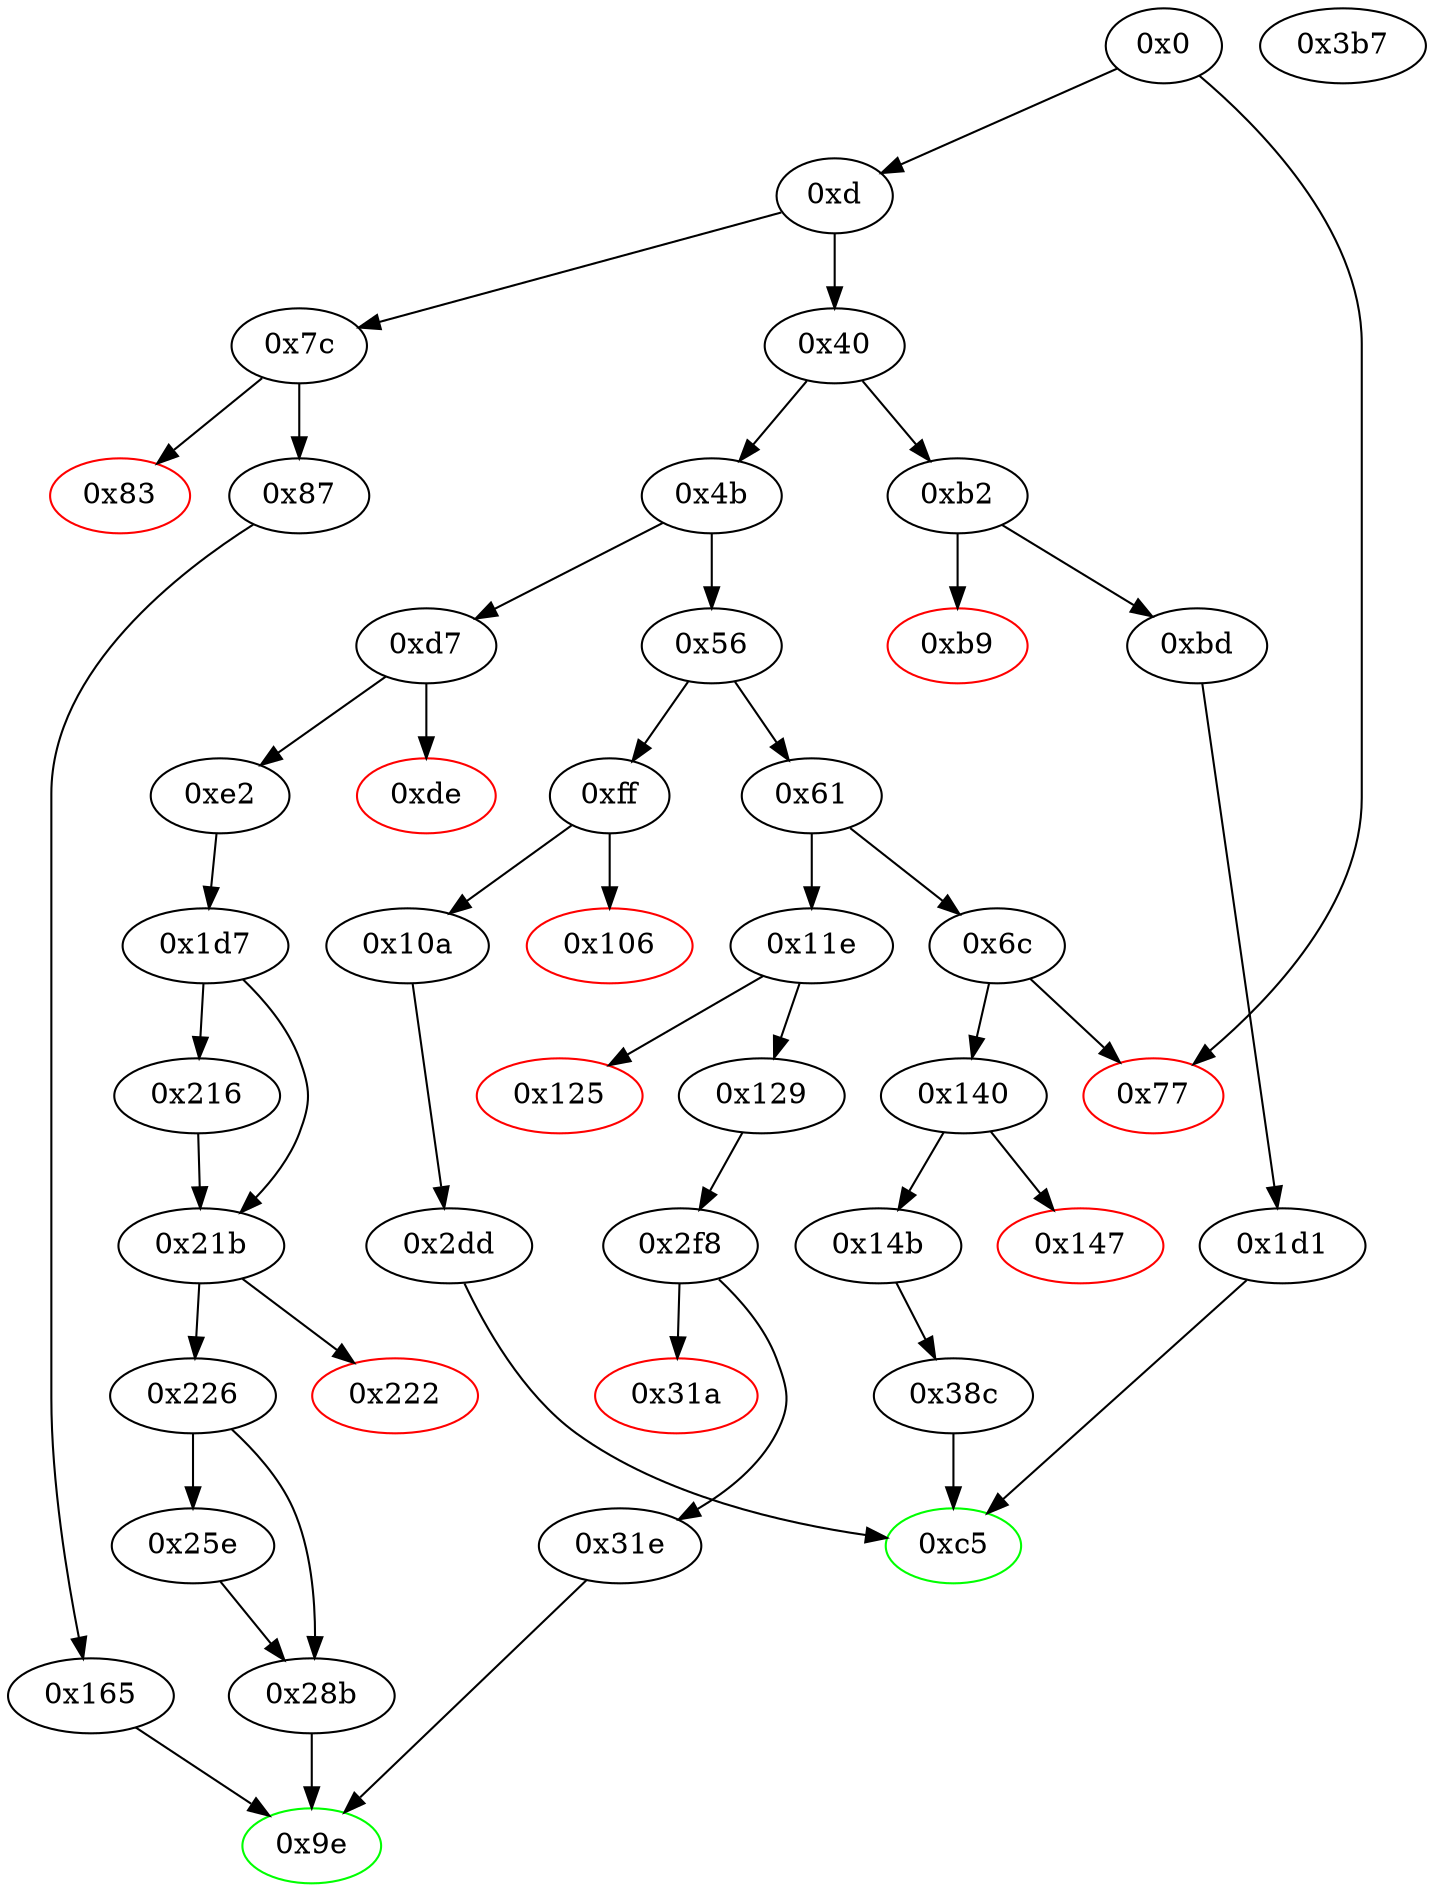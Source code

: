 strict digraph "" {
"0x1d7" [fillcolor=white, id="0x1d7", style=filled, tooltip="Block 0x1d7\n[0x1d7:0x215]\n---\nPredecessors: [0xe2]\nSuccessors: [0x216, 0x21b]\n---\n0x1d7 JUMPDEST\n0x1d8 PUSH1 0x1\n0x1da PUSH1 0xa0\n0x1dc PUSH1 0x2\n0x1de EXP\n0x1df SUB\n0x1e0 DUP1\n0x1e1 DUP5\n0x1e2 AND\n0x1e3 PUSH1 0x0\n0x1e5 DUP2\n0x1e6 DUP2\n0x1e7 MSTORE\n0x1e8 PUSH1 0x2\n0x1ea PUSH1 0x20\n0x1ec SWAP1\n0x1ed DUP2\n0x1ee MSTORE\n0x1ef PUSH1 0x40\n0x1f1 DUP1\n0x1f2 DUP4\n0x1f3 SHA3\n0x1f4 CALLER\n0x1f5 SWAP1\n0x1f6 SWAP6\n0x1f7 AND\n0x1f8 DUP4\n0x1f9 MSTORE\n0x1fa SWAP4\n0x1fb DUP2\n0x1fc MSTORE\n0x1fd DUP4\n0x1fe DUP3\n0x1ff SHA3\n0x200 SLOAD\n0x201 SWAP3\n0x202 DUP3\n0x203 MSTORE\n0x204 PUSH1 0x1\n0x206 SWAP1\n0x207 MSTORE\n0x208 SWAP2\n0x209 DUP3\n0x20a SHA3\n0x20b SLOAD\n0x20c DUP4\n0x20d SWAP1\n0x20e LT\n0x20f DUP1\n0x210 ISZERO\n0x211 SWAP1\n0x212 PUSH2 0x21b\n0x215 JUMPI\n---\n0x1d7: JUMPDEST \n0x1d8: V159 = 0x1\n0x1da: V160 = 0xa0\n0x1dc: V161 = 0x2\n0x1de: V162 = EXP 0x2 0xa0\n0x1df: V163 = SUB 0x10000000000000000000000000000000000000000 0x1\n0x1e2: V164 = AND V81 0xffffffffffffffffffffffffffffffffffffffff\n0x1e3: V165 = 0x0\n0x1e7: M[0x0] = V164\n0x1e8: V166 = 0x2\n0x1ea: V167 = 0x20\n0x1ee: M[0x20] = 0x2\n0x1ef: V168 = 0x40\n0x1f3: V169 = SHA3 0x0 0x40\n0x1f4: V170 = CALLER\n0x1f7: V171 = AND 0xffffffffffffffffffffffffffffffffffffffff V170\n0x1f9: M[0x0] = V171\n0x1fc: M[0x20] = V169\n0x1ff: V172 = SHA3 0x0 0x40\n0x200: V173 = S[V172]\n0x203: M[0x0] = V164\n0x204: V174 = 0x1\n0x207: M[0x20] = 0x1\n0x20a: V175 = SHA3 0x0 0x40\n0x20b: V176 = S[V175]\n0x20e: V177 = LT V176 V86\n0x210: V178 = ISZERO V177\n0x212: V179 = 0x21b\n0x215: JUMPI 0x21b V177\n---\nEntry stack: [V11, 0x9e, V81, V84, V86]\nStack pops: 3\nStack additions: [S2, S1, S0, 0x0, V173, V178]\nExit stack: [V11, 0x9e, V81, V84, V86, 0x0, V173, V178]\n\nDef sites:\nV11: {0xd.0x34}\n0x9e: {0xe2.0xe3}\nV81: {0xe2.0xf2}\nV84: {0xe2.0xf7}\nV86: {0xe2.0xfa}\n"];
"0x56" [fillcolor=white, id="0x56", style=filled, tooltip="Block 0x56\n[0x56:0x60]\n---\nPredecessors: [0x4b]\nSuccessors: [0x61, 0xff]\n---\n0x56 DUP1\n0x57 PUSH4 0x70a08231\n0x5c EQ\n0x5d PUSH2 0xff\n0x60 JUMPI\n---\n0x57: V21 = 0x70a08231\n0x5c: V22 = EQ 0x70a08231 V11\n0x5d: V23 = 0xff\n0x60: JUMPI 0xff V22\n---\nEntry stack: [V11]\nStack pops: 1\nStack additions: [S0]\nExit stack: [V11]\n\nDef sites:\nV11: {0xd.0x34}\n"];
"0x40" [fillcolor=white, id="0x40", style=filled, tooltip="Block 0x40\n[0x40:0x4a]\n---\nPredecessors: [0xd]\nSuccessors: [0x4b, 0xb2]\n---\n0x40 DUP1\n0x41 PUSH4 0x18160ddd\n0x46 EQ\n0x47 PUSH2 0xb2\n0x4a JUMPI\n---\n0x41: V15 = 0x18160ddd\n0x46: V16 = EQ 0x18160ddd V11\n0x47: V17 = 0xb2\n0x4a: JUMPI 0xb2 V16\n---\nEntry stack: [V11]\nStack pops: 1\nStack additions: [S0]\nExit stack: [V11]\n\nDef sites:\nV11: {0xd.0x34}\n"];
"0x216" [fillcolor=white, id="0x216", style=filled, tooltip="Block 0x216\n[0x216:0x21a]\n---\nPredecessors: [0x1d7]\nSuccessors: [0x21b]\n---\n0x216 POP\n0x217 DUP3\n0x218 DUP2\n0x219 LT\n0x21a ISZERO\n---\n0x219: V180 = LT V173 V86\n0x21a: V181 = ISZERO V180\n---\nEntry stack: [V11, 0x9e, V81, V84, V86, 0x0, V173, V178]\nStack pops: 4\nStack additions: [S3, S2, S1, V181]\nExit stack: [V11, 0x9e, V81, V84, V86, 0x0, V173, V181]\n\nDef sites:\nV11: {0xd.0x34}\n0x9e: {0xe2.0xe3}\nV81: {0xe2.0xf2}\nV84: {0xe2.0xf7}\nV86: {0xe2.0xfa}\n0x0: {0x1d7.0x1e3}\nV173: {0x1d7.0x200}\nV178: {0x1d7.0x210}\n"];
"0x165" [fillcolor=white, id="0x165", style=filled, tooltip="Block 0x165\n[0x165:0x1d0]\n---\nPredecessors: [0x87]\nSuccessors: [0x9e]\n---\n0x165 JUMPDEST\n0x166 PUSH1 0x1\n0x168 PUSH1 0xa0\n0x16a PUSH1 0x2\n0x16c EXP\n0x16d SUB\n0x16e CALLER\n0x16f DUP2\n0x170 AND\n0x171 PUSH1 0x0\n0x173 DUP2\n0x174 DUP2\n0x175 MSTORE\n0x176 PUSH1 0x2\n0x178 PUSH1 0x20\n0x17a SWAP1\n0x17b DUP2\n0x17c MSTORE\n0x17d PUSH1 0x40\n0x17f DUP1\n0x180 DUP4\n0x181 SHA3\n0x182 SWAP5\n0x183 DUP8\n0x184 AND\n0x185 DUP1\n0x186 DUP5\n0x187 MSTORE\n0x188 SWAP5\n0x189 SWAP1\n0x18a SWAP2\n0x18b MSTORE\n0x18c DUP1\n0x18d DUP3\n0x18e SHA3\n0x18f DUP6\n0x190 SWAP1\n0x191 SSTORE\n0x192 SWAP1\n0x193 SWAP3\n0x194 SWAP2\n0x195 SWAP1\n0x196 PUSH32 0x8c5be1e5ebec7d5bd14f71427d1e84f3dd0314c0f7b2291e5b200ac8c7c3b925\n0x1b7 SWAP1\n0x1b8 DUP6\n0x1b9 SWAP1\n0x1ba MLOAD\n0x1bb SWAP1\n0x1bc DUP2\n0x1bd MSTORE\n0x1be PUSH1 0x20\n0x1c0 ADD\n0x1c1 PUSH1 0x40\n0x1c3 MLOAD\n0x1c4 DUP1\n0x1c5 SWAP2\n0x1c6 SUB\n0x1c7 SWAP1\n0x1c8 LOG3\n0x1c9 POP\n0x1ca PUSH1 0x1\n0x1cc SWAP3\n0x1cd SWAP2\n0x1ce POP\n0x1cf POP\n0x1d0 JUMP\n---\n0x165: JUMPDEST \n0x166: V135 = 0x1\n0x168: V136 = 0xa0\n0x16a: V137 = 0x2\n0x16c: V138 = EXP 0x2 0xa0\n0x16d: V139 = SUB 0x10000000000000000000000000000000000000000 0x1\n0x16e: V140 = CALLER\n0x170: V141 = AND 0xffffffffffffffffffffffffffffffffffffffff V140\n0x171: V142 = 0x0\n0x175: M[0x0] = V141\n0x176: V143 = 0x2\n0x178: V144 = 0x20\n0x17c: M[0x20] = 0x2\n0x17d: V145 = 0x40\n0x181: V146 = SHA3 0x0 0x40\n0x184: V147 = AND V43 0xffffffffffffffffffffffffffffffffffffffff\n0x187: M[0x0] = V147\n0x18b: M[0x20] = V146\n0x18e: V148 = SHA3 0x0 0x40\n0x191: S[V148] = V45\n0x196: V149 = 0x8c5be1e5ebec7d5bd14f71427d1e84f3dd0314c0f7b2291e5b200ac8c7c3b925\n0x1ba: V150 = M[0x40]\n0x1bd: M[V150] = V45\n0x1be: V151 = 0x20\n0x1c0: V152 = ADD 0x20 V150\n0x1c1: V153 = 0x40\n0x1c3: V154 = M[0x40]\n0x1c6: V155 = SUB V152 V154\n0x1c8: LOG V154 V155 0x8c5be1e5ebec7d5bd14f71427d1e84f3dd0314c0f7b2291e5b200ac8c7c3b925 V141 V147\n0x1ca: V156 = 0x1\n0x1d0: JUMP 0x9e\n---\nEntry stack: [V11, 0x9e, V43, V45]\nStack pops: 3\nStack additions: [0x1]\nExit stack: [V11, 0x1]\n\nDef sites:\nV11: {0xd.0x34}\n0x9e: {0x87.0x88}\nV43: {0x87.0x96}\nV45: {0x87.0x99}\n"];
"0xbd" [fillcolor=white, id="0xbd", style=filled, tooltip="Block 0xbd\n[0xbd:0xc4]\n---\nPredecessors: [0xb2]\nSuccessors: [0x1d1]\n---\n0xbd JUMPDEST\n0xbe PUSH2 0xc5\n0xc1 PUSH2 0x1d1\n0xc4 JUMP\n---\n0xbd: JUMPDEST \n0xbe: V60 = 0xc5\n0xc1: V61 = 0x1d1\n0xc4: JUMP 0x1d1\n---\nEntry stack: [V11]\nStack pops: 0\nStack additions: [0xc5]\nExit stack: [V11, 0xc5]\n\nDef sites:\nV11: {0xd.0x34}\n"];
"0x3b7" [fillcolor=white, id="0x3b7", style=filled, tooltip="Block 0x3b7\n[0x3b7:0x3e7]\n---\nPredecessors: []\nSuccessors: []\n---\n0x3b7 STOP\n0x3b8 LOG1\n0x3b9 PUSH6 0x627a7a723058\n0x3c0 SHA3\n0x3c1 PUSH8 0x60e986801cc9be57\n0x3ca PUSH29 0xde19d1cf47257709d9eb9f3a7c4756d232bab74210120029\n---\n0x3b7: STOP \n0x3b8: LOG S0 S1 S2\n0x3b9: V314 = 0x627a7a723058\n0x3c0: V315 = SHA3 0x627a7a723058 S3\n0x3c1: V316 = 0x60e986801cc9be57\n0x3ca: V317 = 0xde19d1cf47257709d9eb9f3a7c4756d232bab74210120029\n---\nEntry stack: []\nStack pops: 0\nStack additions: [0xde19d1cf47257709d9eb9f3a7c4756d232bab74210120029, 0x60e986801cc9be57, V315]\nExit stack: []\n\nDef sites:\n"];
"0x31a" [color=red, fillcolor=white, id="0x31a", style=filled, tooltip="Block 0x31a\n[0x31a:0x31d]\n---\nPredecessors: [0x2f8]\nSuccessors: []\n---\n0x31a PUSH1 0x0\n0x31c DUP1\n0x31d REVERT\n---\n0x31a: V273 = 0x0\n0x31d: REVERT 0x0 0x0\n---\nEntry stack: [V11, 0x9e, V114, V116, 0x0]\nStack pops: 0\nStack additions: []\nExit stack: [V11, 0x9e, V114, V116, 0x0]\n\nDef sites:\nV11: {0xd.0x34}\n0x9e: {0x129.0x12a}\nV114: {0x129.0x138}\nV116: {0x129.0x13b}\n0x0: {0x2f8.0x303}\n"];
"0xb9" [color=red, fillcolor=white, id="0xb9", style=filled, tooltip="Block 0xb9\n[0xb9:0xbc]\n---\nPredecessors: [0xb2]\nSuccessors: []\n---\n0xb9 PUSH1 0x0\n0xbb DUP1\n0xbc REVERT\n---\n0xb9: V59 = 0x0\n0xbc: REVERT 0x0 0x0\n---\nEntry stack: [V11]\nStack pops: 0\nStack additions: []\nExit stack: [V11]\n\nDef sites:\nV11: {0xd.0x34}\n"];
"0x38c" [fillcolor=white, id="0x38c", style=filled, tooltip="Block 0x38c\n[0x38c:0x3b6]\n---\nPredecessors: [0x14b]\nSuccessors: [0xc5]\n---\n0x38c JUMPDEST\n0x38d PUSH1 0x1\n0x38f PUSH1 0xa0\n0x391 PUSH1 0x2\n0x393 EXP\n0x394 SUB\n0x395 SWAP2\n0x396 DUP3\n0x397 AND\n0x398 PUSH1 0x0\n0x39a SWAP1\n0x39b DUP2\n0x39c MSTORE\n0x39d PUSH1 0x2\n0x39f PUSH1 0x20\n0x3a1 SWAP1\n0x3a2 DUP2\n0x3a3 MSTORE\n0x3a4 PUSH1 0x40\n0x3a6 DUP1\n0x3a7 DUP4\n0x3a8 SHA3\n0x3a9 SWAP4\n0x3aa SWAP1\n0x3ab SWAP5\n0x3ac AND\n0x3ad DUP3\n0x3ae MSTORE\n0x3af SWAP2\n0x3b0 SWAP1\n0x3b1 SWAP2\n0x3b2 MSTORE\n0x3b3 SHA3\n0x3b4 SLOAD\n0x3b5 SWAP1\n0x3b6 JUMP\n---\n0x38c: JUMPDEST \n0x38d: V300 = 0x1\n0x38f: V301 = 0xa0\n0x391: V302 = 0x2\n0x393: V303 = EXP 0x2 0xa0\n0x394: V304 = SUB 0x10000000000000000000000000000000000000000 0x1\n0x397: V305 = AND 0xffffffffffffffffffffffffffffffffffffffff V130\n0x398: V306 = 0x0\n0x39c: M[0x0] = V305\n0x39d: V307 = 0x2\n0x39f: V308 = 0x20\n0x3a3: M[0x20] = 0x2\n0x3a4: V309 = 0x40\n0x3a8: V310 = SHA3 0x0 0x40\n0x3ac: V311 = AND 0xffffffffffffffffffffffffffffffffffffffff V133\n0x3ae: M[0x0] = V311\n0x3b2: M[0x20] = V310\n0x3b3: V312 = SHA3 0x0 0x40\n0x3b4: V313 = S[V312]\n0x3b6: JUMP 0xc5\n---\nEntry stack: [V11, 0xc5, V130, V133]\nStack pops: 3\nStack additions: [V313]\nExit stack: [V11, V313]\n\nDef sites:\nV11: {0xd.0x34}\n0xc5: {0x14b.0x14c}\nV130: {0x14b.0x15b}\nV133: {0x14b.0x160}\n"];
"0xd7" [fillcolor=white, id="0xd7", style=filled, tooltip="Block 0xd7\n[0xd7:0xdd]\n---\nPredecessors: [0x4b]\nSuccessors: [0xde, 0xe2]\n---\n0xd7 JUMPDEST\n0xd8 CALLVALUE\n0xd9 ISZERO\n0xda PUSH2 0xe2\n0xdd JUMPI\n---\n0xd7: JUMPDEST \n0xd8: V69 = CALLVALUE\n0xd9: V70 = ISZERO V69\n0xda: V71 = 0xe2\n0xdd: JUMPI 0xe2 V70\n---\nEntry stack: [V11]\nStack pops: 0\nStack additions: []\nExit stack: [V11]\n\nDef sites:\nV11: {0xd.0x34}\n"];
"0x140" [fillcolor=white, id="0x140", style=filled, tooltip="Block 0x140\n[0x140:0x146]\n---\nPredecessors: [0x6c]\nSuccessors: [0x147, 0x14b]\n---\n0x140 JUMPDEST\n0x141 CALLVALUE\n0x142 ISZERO\n0x143 PUSH2 0x14b\n0x146 JUMPI\n---\n0x140: JUMPDEST \n0x141: V118 = CALLVALUE\n0x142: V119 = ISZERO V118\n0x143: V120 = 0x14b\n0x146: JUMPI 0x14b V119\n---\nEntry stack: [V11]\nStack pops: 0\nStack additions: []\nExit stack: [V11]\n\nDef sites:\nV11: {0xd.0x34}\n"];
"0x125" [color=red, fillcolor=white, id="0x125", style=filled, tooltip="Block 0x125\n[0x125:0x128]\n---\nPredecessors: [0x11e]\nSuccessors: []\n---\n0x125 PUSH1 0x0\n0x127 DUP1\n0x128 REVERT\n---\n0x125: V105 = 0x0\n0x128: REVERT 0x0 0x0\n---\nEntry stack: [V11]\nStack pops: 0\nStack additions: []\nExit stack: [V11]\n\nDef sites:\nV11: {0xd.0x34}\n"];
"0x61" [fillcolor=white, id="0x61", style=filled, tooltip="Block 0x61\n[0x61:0x6b]\n---\nPredecessors: [0x56]\nSuccessors: [0x6c, 0x11e]\n---\n0x61 DUP1\n0x62 PUSH4 0xa9059cbb\n0x67 EQ\n0x68 PUSH2 0x11e\n0x6b JUMPI\n---\n0x62: V24 = 0xa9059cbb\n0x67: V25 = EQ 0xa9059cbb V11\n0x68: V26 = 0x11e\n0x6b: JUMPI 0x11e V25\n---\nEntry stack: [V11]\nStack pops: 1\nStack additions: [S0]\nExit stack: [V11]\n\nDef sites:\nV11: {0xd.0x34}\n"];
"0x87" [fillcolor=white, id="0x87", style=filled, tooltip="Block 0x87\n[0x87:0x9d]\n---\nPredecessors: [0x7c]\nSuccessors: [0x165]\n---\n0x87 JUMPDEST\n0x88 PUSH2 0x9e\n0x8b PUSH1 0x1\n0x8d PUSH1 0xa0\n0x8f PUSH1 0x2\n0x91 EXP\n0x92 SUB\n0x93 PUSH1 0x4\n0x95 CALLDATALOAD\n0x96 AND\n0x97 PUSH1 0x24\n0x99 CALLDATALOAD\n0x9a PUSH2 0x165\n0x9d JUMP\n---\n0x87: JUMPDEST \n0x88: V35 = 0x9e\n0x8b: V36 = 0x1\n0x8d: V37 = 0xa0\n0x8f: V38 = 0x2\n0x91: V39 = EXP 0x2 0xa0\n0x92: V40 = SUB 0x10000000000000000000000000000000000000000 0x1\n0x93: V41 = 0x4\n0x95: V42 = CALLDATALOAD 0x4\n0x96: V43 = AND V42 0xffffffffffffffffffffffffffffffffffffffff\n0x97: V44 = 0x24\n0x99: V45 = CALLDATALOAD 0x24\n0x9a: V46 = 0x165\n0x9d: JUMP 0x165\n---\nEntry stack: [V11]\nStack pops: 0\nStack additions: [0x9e, V43, V45]\nExit stack: [V11, 0x9e, V43, V45]\n\nDef sites:\nV11: {0xd.0x34}\n"];
"0xb2" [fillcolor=white, id="0xb2", style=filled, tooltip="Block 0xb2\n[0xb2:0xb8]\n---\nPredecessors: [0x40]\nSuccessors: [0xb9, 0xbd]\n---\n0xb2 JUMPDEST\n0xb3 CALLVALUE\n0xb4 ISZERO\n0xb5 PUSH2 0xbd\n0xb8 JUMPI\n---\n0xb2: JUMPDEST \n0xb3: V56 = CALLVALUE\n0xb4: V57 = ISZERO V56\n0xb5: V58 = 0xbd\n0xb8: JUMPI 0xbd V57\n---\nEntry stack: [V11]\nStack pops: 0\nStack additions: []\nExit stack: [V11]\n\nDef sites:\nV11: {0xd.0x34}\n"];
"0x83" [color=red, fillcolor=white, id="0x83", style=filled, tooltip="Block 0x83\n[0x83:0x86]\n---\nPredecessors: [0x7c]\nSuccessors: []\n---\n0x83 PUSH1 0x0\n0x85 DUP1\n0x86 REVERT\n---\n0x83: V34 = 0x0\n0x86: REVERT 0x0 0x0\n---\nEntry stack: [V11]\nStack pops: 0\nStack additions: []\nExit stack: [V11]\n\nDef sites:\nV11: {0xd.0x34}\n"];
"0x10a" [fillcolor=white, id="0x10a", style=filled, tooltip="Block 0x10a\n[0x10a:0x11d]\n---\nPredecessors: [0xff]\nSuccessors: [0x2dd]\n---\n0x10a JUMPDEST\n0x10b PUSH2 0xc5\n0x10e PUSH1 0x1\n0x110 PUSH1 0xa0\n0x112 PUSH1 0x2\n0x114 EXP\n0x115 SUB\n0x116 PUSH1 0x4\n0x118 CALLDATALOAD\n0x119 AND\n0x11a PUSH2 0x2dd\n0x11d JUMP\n---\n0x10a: JUMPDEST \n0x10b: V92 = 0xc5\n0x10e: V93 = 0x1\n0x110: V94 = 0xa0\n0x112: V95 = 0x2\n0x114: V96 = EXP 0x2 0xa0\n0x115: V97 = SUB 0x10000000000000000000000000000000000000000 0x1\n0x116: V98 = 0x4\n0x118: V99 = CALLDATALOAD 0x4\n0x119: V100 = AND V99 0xffffffffffffffffffffffffffffffffffffffff\n0x11a: V101 = 0x2dd\n0x11d: JUMP 0x2dd\n---\nEntry stack: [V11]\nStack pops: 0\nStack additions: [0xc5, V100]\nExit stack: [V11, 0xc5, V100]\n\nDef sites:\nV11: {0xd.0x34}\n"];
"0x222" [color=red, fillcolor=white, id="0x222", style=filled, tooltip="Block 0x222\n[0x222:0x225]\n---\nPredecessors: [0x21b]\nSuccessors: []\n---\n0x222 PUSH1 0x0\n0x224 DUP1\n0x225 REVERT\n---\n0x222: V185 = 0x0\n0x225: REVERT 0x0 0x0\n---\nEntry stack: [V11, 0x9e, V81, V84, V86, 0x0, V173]\nStack pops: 0\nStack additions: []\nExit stack: [V11, 0x9e, V81, V84, V86, 0x0, V173]\n\nDef sites:\nV11: {0xd.0x34}\n0x9e: {0xe2.0xe3}\nV81: {0xe2.0xf2}\nV84: {0xe2.0xf7}\nV86: {0xe2.0xfa}\n0x0: {0x1d7.0x1e3}\nV173: {0x1d7.0x200}\n"];
"0xd" [fillcolor=white, id="0xd", style=filled, tooltip="Block 0xd\n[0xd:0x3f]\n---\nPredecessors: [0x0]\nSuccessors: [0x40, 0x7c]\n---\n0xd PUSH4 0xffffffff\n0x12 PUSH29 0x100000000000000000000000000000000000000000000000000000000\n0x30 PUSH1 0x0\n0x32 CALLDATALOAD\n0x33 DIV\n0x34 AND\n0x35 PUSH4 0x95ea7b3\n0x3a DUP2\n0x3b EQ\n0x3c PUSH2 0x7c\n0x3f JUMPI\n---\n0xd: V6 = 0xffffffff\n0x12: V7 = 0x100000000000000000000000000000000000000000000000000000000\n0x30: V8 = 0x0\n0x32: V9 = CALLDATALOAD 0x0\n0x33: V10 = DIV V9 0x100000000000000000000000000000000000000000000000000000000\n0x34: V11 = AND V10 0xffffffff\n0x35: V12 = 0x95ea7b3\n0x3b: V13 = EQ V11 0x95ea7b3\n0x3c: V14 = 0x7c\n0x3f: JUMPI 0x7c V13\n---\nEntry stack: []\nStack pops: 0\nStack additions: [V11]\nExit stack: [V11]\n\nDef sites:\n"];
"0xde" [color=red, fillcolor=white, id="0xde", style=filled, tooltip="Block 0xde\n[0xde:0xe1]\n---\nPredecessors: [0xd7]\nSuccessors: []\n---\n0xde PUSH1 0x0\n0xe0 DUP1\n0xe1 REVERT\n---\n0xde: V72 = 0x0\n0xe1: REVERT 0x0 0x0\n---\nEntry stack: [V11]\nStack pops: 0\nStack additions: []\nExit stack: [V11]\n\nDef sites:\nV11: {0xd.0x34}\n"];
"0x7c" [fillcolor=white, id="0x7c", style=filled, tooltip="Block 0x7c\n[0x7c:0x82]\n---\nPredecessors: [0xd]\nSuccessors: [0x83, 0x87]\n---\n0x7c JUMPDEST\n0x7d CALLVALUE\n0x7e ISZERO\n0x7f PUSH2 0x87\n0x82 JUMPI\n---\n0x7c: JUMPDEST \n0x7d: V31 = CALLVALUE\n0x7e: V32 = ISZERO V31\n0x7f: V33 = 0x87\n0x82: JUMPI 0x87 V32\n---\nEntry stack: [V11]\nStack pops: 0\nStack additions: []\nExit stack: [V11]\n\nDef sites:\nV11: {0xd.0x34}\n"];
"0x28b" [fillcolor=white, id="0x28b", style=filled, tooltip="Block 0x28b\n[0x28b:0x2dc]\n---\nPredecessors: [0x226, 0x25e]\nSuccessors: [0x9e]\n---\n0x28b JUMPDEST\n0x28c DUP4\n0x28d PUSH1 0x1\n0x28f PUSH1 0xa0\n0x291 PUSH1 0x2\n0x293 EXP\n0x294 SUB\n0x295 AND\n0x296 DUP6\n0x297 PUSH1 0x1\n0x299 PUSH1 0xa0\n0x29b PUSH1 0x2\n0x29d EXP\n0x29e SUB\n0x29f AND\n0x2a0 PUSH32 0xddf252ad1be2c89b69c2b068fc378daa952ba7f163c4a11628f55a4df523b3ef\n0x2c1 DUP6\n0x2c2 PUSH1 0x40\n0x2c4 MLOAD\n0x2c5 SWAP1\n0x2c6 DUP2\n0x2c7 MSTORE\n0x2c8 PUSH1 0x20\n0x2ca ADD\n0x2cb PUSH1 0x40\n0x2cd MLOAD\n0x2ce DUP1\n0x2cf SWAP2\n0x2d0 SUB\n0x2d1 SWAP1\n0x2d2 LOG3\n0x2d3 POP\n0x2d4 PUSH1 0x1\n0x2d6 SWAP5\n0x2d7 SWAP4\n0x2d8 POP\n0x2d9 POP\n0x2da POP\n0x2db POP\n0x2dc JUMP\n---\n0x28b: JUMPDEST \n0x28d: V224 = 0x1\n0x28f: V225 = 0xa0\n0x291: V226 = 0x2\n0x293: V227 = EXP 0x2 0xa0\n0x294: V228 = SUB 0x10000000000000000000000000000000000000000 0x1\n0x295: V229 = AND 0xffffffffffffffffffffffffffffffffffffffff V84\n0x297: V230 = 0x1\n0x299: V231 = 0xa0\n0x29b: V232 = 0x2\n0x29d: V233 = EXP 0x2 0xa0\n0x29e: V234 = SUB 0x10000000000000000000000000000000000000000 0x1\n0x29f: V235 = AND 0xffffffffffffffffffffffffffffffffffffffff V81\n0x2a0: V236 = 0xddf252ad1be2c89b69c2b068fc378daa952ba7f163c4a11628f55a4df523b3ef\n0x2c2: V237 = 0x40\n0x2c4: V238 = M[0x40]\n0x2c7: M[V238] = V86\n0x2c8: V239 = 0x20\n0x2ca: V240 = ADD 0x20 V238\n0x2cb: V241 = 0x40\n0x2cd: V242 = M[0x40]\n0x2d0: V243 = SUB V240 V242\n0x2d2: LOG V242 V243 0xddf252ad1be2c89b69c2b068fc378daa952ba7f163c4a11628f55a4df523b3ef V235 V229\n0x2d4: V244 = 0x1\n0x2dc: JUMP 0x9e\n---\nEntry stack: [V11, 0x9e, V81, V84, V86, 0x0, V173]\nStack pops: 6\nStack additions: [0x1]\nExit stack: [V11, 0x1]\n\nDef sites:\nV11: {0xd.0x34}\n0x9e: {0xe2.0xe3}\nV81: {0xe2.0xf2}\nV84: {0xe2.0xf7}\nV86: {0xe2.0xfa}\n0x0: {0x1d7.0x1e3}\nV173: {0x1d7.0x200}\n"];
"0x9e" [color=green, fillcolor=white, id="0x9e", style=filled, tooltip="Block 0x9e\n[0x9e:0xb1]\n---\nPredecessors: [0x165, 0x28b, 0x31e]\nSuccessors: []\n---\n0x9e JUMPDEST\n0x9f PUSH1 0x40\n0xa1 MLOAD\n0xa2 SWAP1\n0xa3 ISZERO\n0xa4 ISZERO\n0xa5 DUP2\n0xa6 MSTORE\n0xa7 PUSH1 0x20\n0xa9 ADD\n0xaa PUSH1 0x40\n0xac MLOAD\n0xad DUP1\n0xae SWAP2\n0xaf SUB\n0xb0 SWAP1\n0xb1 RETURN\n---\n0x9e: JUMPDEST \n0x9f: V47 = 0x40\n0xa1: V48 = M[0x40]\n0xa3: V49 = ISZERO 0x1\n0xa4: V50 = ISZERO 0x0\n0xa6: M[V48] = 0x1\n0xa7: V51 = 0x20\n0xa9: V52 = ADD 0x20 V48\n0xaa: V53 = 0x40\n0xac: V54 = M[0x40]\n0xaf: V55 = SUB V52 V54\n0xb1: RETURN V54 V55\n---\nEntry stack: [V11, 0x1]\nStack pops: 1\nStack additions: []\nExit stack: [V11]\n\nDef sites:\nV11: {0xd.0x34}\n0x1: {0x28b.0x2d4, 0x165.0x1ca, 0x31e.0x385}\n"];
"0x2f8" [fillcolor=white, id="0x2f8", style=filled, tooltip="Block 0x2f8\n[0x2f8:0x319]\n---\nPredecessors: [0x129]\nSuccessors: [0x31a, 0x31e]\n---\n0x2f8 JUMPDEST\n0x2f9 PUSH1 0x1\n0x2fb PUSH1 0xa0\n0x2fd PUSH1 0x2\n0x2ff EXP\n0x300 SUB\n0x301 CALLER\n0x302 AND\n0x303 PUSH1 0x0\n0x305 SWAP1\n0x306 DUP2\n0x307 MSTORE\n0x308 PUSH1 0x1\n0x30a PUSH1 0x20\n0x30c MSTORE\n0x30d PUSH1 0x40\n0x30f DUP2\n0x310 SHA3\n0x311 SLOAD\n0x312 DUP3\n0x313 SWAP1\n0x314 LT\n0x315 ISZERO\n0x316 PUSH2 0x31e\n0x319 JUMPI\n---\n0x2f8: JUMPDEST \n0x2f9: V257 = 0x1\n0x2fb: V258 = 0xa0\n0x2fd: V259 = 0x2\n0x2ff: V260 = EXP 0x2 0xa0\n0x300: V261 = SUB 0x10000000000000000000000000000000000000000 0x1\n0x301: V262 = CALLER\n0x302: V263 = AND V262 0xffffffffffffffffffffffffffffffffffffffff\n0x303: V264 = 0x0\n0x307: M[0x0] = V263\n0x308: V265 = 0x1\n0x30a: V266 = 0x20\n0x30c: M[0x20] = 0x1\n0x30d: V267 = 0x40\n0x310: V268 = SHA3 0x0 0x40\n0x311: V269 = S[V268]\n0x314: V270 = LT V269 V116\n0x315: V271 = ISZERO V270\n0x316: V272 = 0x31e\n0x319: JUMPI 0x31e V271\n---\nEntry stack: [V11, 0x9e, V114, V116]\nStack pops: 1\nStack additions: [S0, 0x0]\nExit stack: [V11, 0x9e, V114, V116, 0x0]\n\nDef sites:\nV11: {0xd.0x34}\n0x9e: {0x129.0x12a}\nV114: {0x129.0x138}\nV116: {0x129.0x13b}\n"];
"0x0" [fillcolor=white, id="0x0", style=filled, tooltip="Block 0x0\n[0x0:0xc]\n---\nPredecessors: []\nSuccessors: [0xd, 0x77]\n---\n0x0 PUSH1 0x60\n0x2 PUSH1 0x40\n0x4 MSTORE\n0x5 PUSH1 0x4\n0x7 CALLDATASIZE\n0x8 LT\n0x9 PUSH2 0x77\n0xc JUMPI\n---\n0x0: V0 = 0x60\n0x2: V1 = 0x40\n0x4: M[0x40] = 0x60\n0x5: V2 = 0x4\n0x7: V3 = CALLDATASIZE\n0x8: V4 = LT V3 0x4\n0x9: V5 = 0x77\n0xc: JUMPI 0x77 V4\n---\nEntry stack: []\nStack pops: 0\nStack additions: []\nExit stack: []\n\nDef sites:\n"];
"0x106" [color=red, fillcolor=white, id="0x106", style=filled, tooltip="Block 0x106\n[0x106:0x109]\n---\nPredecessors: [0xff]\nSuccessors: []\n---\n0x106 PUSH1 0x0\n0x108 DUP1\n0x109 REVERT\n---\n0x106: V91 = 0x0\n0x109: REVERT 0x0 0x0\n---\nEntry stack: [V11]\nStack pops: 0\nStack additions: []\nExit stack: [V11]\n\nDef sites:\nV11: {0xd.0x34}\n"];
"0xff" [fillcolor=white, id="0xff", style=filled, tooltip="Block 0xff\n[0xff:0x105]\n---\nPredecessors: [0x56]\nSuccessors: [0x106, 0x10a]\n---\n0xff JUMPDEST\n0x100 CALLVALUE\n0x101 ISZERO\n0x102 PUSH2 0x10a\n0x105 JUMPI\n---\n0xff: JUMPDEST \n0x100: V88 = CALLVALUE\n0x101: V89 = ISZERO V88\n0x102: V90 = 0x10a\n0x105: JUMPI 0x10a V89\n---\nEntry stack: [V11]\nStack pops: 0\nStack additions: []\nExit stack: [V11]\n\nDef sites:\nV11: {0xd.0x34}\n"];
"0xc5" [color=green, fillcolor=white, id="0xc5", style=filled, tooltip="Block 0xc5\n[0xc5:0xd6]\n---\nPredecessors: [0x1d1, 0x2dd, 0x38c]\nSuccessors: []\n---\n0xc5 JUMPDEST\n0xc6 PUSH1 0x40\n0xc8 MLOAD\n0xc9 SWAP1\n0xca DUP2\n0xcb MSTORE\n0xcc PUSH1 0x20\n0xce ADD\n0xcf PUSH1 0x40\n0xd1 MLOAD\n0xd2 DUP1\n0xd3 SWAP2\n0xd4 SUB\n0xd5 SWAP1\n0xd6 RETURN\n---\n0xc5: JUMPDEST \n0xc6: V62 = 0x40\n0xc8: V63 = M[0x40]\n0xcb: M[V63] = S0\n0xcc: V64 = 0x20\n0xce: V65 = ADD 0x20 V63\n0xcf: V66 = 0x40\n0xd1: V67 = M[0x40]\n0xd4: V68 = SUB V65 V67\n0xd6: RETURN V67 V68\n---\nEntry stack: [V11, S1, S0]\nStack pops: 1\nStack additions: []\nExit stack: [V11, S1]\n\nDef sites:\nV11: {0xd.0x34}\nS1: {0xd.0x34, 0xbd.0xbe}\nS0: {0x1d1.0x1d4, 0x2dd.0x2f5, 0x38c.0x3b4}\n"];
"0x11e" [fillcolor=white, id="0x11e", style=filled, tooltip="Block 0x11e\n[0x11e:0x124]\n---\nPredecessors: [0x61]\nSuccessors: [0x125, 0x129]\n---\n0x11e JUMPDEST\n0x11f CALLVALUE\n0x120 ISZERO\n0x121 PUSH2 0x129\n0x124 JUMPI\n---\n0x11e: JUMPDEST \n0x11f: V102 = CALLVALUE\n0x120: V103 = ISZERO V102\n0x121: V104 = 0x129\n0x124: JUMPI 0x129 V103\n---\nEntry stack: [V11]\nStack pops: 0\nStack additions: []\nExit stack: [V11]\n\nDef sites:\nV11: {0xd.0x34}\n"];
"0x2dd" [fillcolor=white, id="0x2dd", style=filled, tooltip="Block 0x2dd\n[0x2dd:0x2f7]\n---\nPredecessors: [0x10a]\nSuccessors: [0xc5]\n---\n0x2dd JUMPDEST\n0x2de PUSH1 0x1\n0x2e0 PUSH1 0xa0\n0x2e2 PUSH1 0x2\n0x2e4 EXP\n0x2e5 SUB\n0x2e6 AND\n0x2e7 PUSH1 0x0\n0x2e9 SWAP1\n0x2ea DUP2\n0x2eb MSTORE\n0x2ec PUSH1 0x1\n0x2ee PUSH1 0x20\n0x2f0 MSTORE\n0x2f1 PUSH1 0x40\n0x2f3 SWAP1\n0x2f4 SHA3\n0x2f5 SLOAD\n0x2f6 SWAP1\n0x2f7 JUMP\n---\n0x2dd: JUMPDEST \n0x2de: V245 = 0x1\n0x2e0: V246 = 0xa0\n0x2e2: V247 = 0x2\n0x2e4: V248 = EXP 0x2 0xa0\n0x2e5: V249 = SUB 0x10000000000000000000000000000000000000000 0x1\n0x2e6: V250 = AND 0xffffffffffffffffffffffffffffffffffffffff V100\n0x2e7: V251 = 0x0\n0x2eb: M[0x0] = V250\n0x2ec: V252 = 0x1\n0x2ee: V253 = 0x20\n0x2f0: M[0x20] = 0x1\n0x2f1: V254 = 0x40\n0x2f4: V255 = SHA3 0x0 0x40\n0x2f5: V256 = S[V255]\n0x2f7: JUMP 0xc5\n---\nEntry stack: [V11, 0xc5, V100]\nStack pops: 2\nStack additions: [V256]\nExit stack: [V11, V256]\n\nDef sites:\nV11: {0xd.0x34}\n0xc5: {0x10a.0x10b}\nV100: {0x10a.0x119}\n"];
"0x4b" [fillcolor=white, id="0x4b", style=filled, tooltip="Block 0x4b\n[0x4b:0x55]\n---\nPredecessors: [0x40]\nSuccessors: [0x56, 0xd7]\n---\n0x4b DUP1\n0x4c PUSH4 0x23b872dd\n0x51 EQ\n0x52 PUSH2 0xd7\n0x55 JUMPI\n---\n0x4c: V18 = 0x23b872dd\n0x51: V19 = EQ 0x23b872dd V11\n0x52: V20 = 0xd7\n0x55: JUMPI 0xd7 V19\n---\nEntry stack: [V11]\nStack pops: 1\nStack additions: [S0]\nExit stack: [V11]\n\nDef sites:\nV11: {0xd.0x34}\n"];
"0x25e" [fillcolor=white, id="0x25e", style=filled, tooltip="Block 0x25e\n[0x25e:0x28a]\n---\nPredecessors: [0x226]\nSuccessors: [0x28b]\n---\n0x25e PUSH1 0x1\n0x260 PUSH1 0xa0\n0x262 PUSH1 0x2\n0x264 EXP\n0x265 SUB\n0x266 DUP1\n0x267 DUP7\n0x268 AND\n0x269 PUSH1 0x0\n0x26b SWAP1\n0x26c DUP2\n0x26d MSTORE\n0x26e PUSH1 0x2\n0x270 PUSH1 0x20\n0x272 SWAP1\n0x273 DUP2\n0x274 MSTORE\n0x275 PUSH1 0x40\n0x277 DUP1\n0x278 DUP4\n0x279 SHA3\n0x27a CALLER\n0x27b SWAP1\n0x27c SWAP5\n0x27d AND\n0x27e DUP4\n0x27f MSTORE\n0x280 SWAP3\n0x281 SWAP1\n0x282 MSTORE\n0x283 SHA3\n0x284 DUP1\n0x285 SLOAD\n0x286 DUP5\n0x287 SWAP1\n0x288 SUB\n0x289 SWAP1\n0x28a SSTORE\n---\n0x25e: V208 = 0x1\n0x260: V209 = 0xa0\n0x262: V210 = 0x2\n0x264: V211 = EXP 0x2 0xa0\n0x265: V212 = SUB 0x10000000000000000000000000000000000000000 0x1\n0x268: V213 = AND V81 0xffffffffffffffffffffffffffffffffffffffff\n0x269: V214 = 0x0\n0x26d: M[0x0] = V213\n0x26e: V215 = 0x2\n0x270: V216 = 0x20\n0x274: M[0x20] = 0x2\n0x275: V217 = 0x40\n0x279: V218 = SHA3 0x0 0x40\n0x27a: V219 = CALLER\n0x27d: V220 = AND 0xffffffffffffffffffffffffffffffffffffffff V219\n0x27f: M[0x0] = V220\n0x282: M[0x20] = V218\n0x283: V221 = SHA3 0x0 0x40\n0x285: V222 = S[V221]\n0x288: V223 = SUB V222 V86\n0x28a: S[V221] = V223\n---\nEntry stack: [V11, 0x9e, V81, V84, V86, 0x0, V173]\nStack pops: 5\nStack additions: [S4, S3, S2, S1, S0]\nExit stack: [V11, 0x9e, V81, V84, V86, 0x0, V173]\n\nDef sites:\nV11: {0xd.0x34}\n0x9e: {0xe2.0xe3}\nV81: {0xe2.0xf2}\nV84: {0xe2.0xf7}\nV86: {0xe2.0xfa}\n0x0: {0x1d7.0x1e3}\nV173: {0x1d7.0x200}\n"];
"0x129" [fillcolor=white, id="0x129", style=filled, tooltip="Block 0x129\n[0x129:0x13f]\n---\nPredecessors: [0x11e]\nSuccessors: [0x2f8]\n---\n0x129 JUMPDEST\n0x12a PUSH2 0x9e\n0x12d PUSH1 0x1\n0x12f PUSH1 0xa0\n0x131 PUSH1 0x2\n0x133 EXP\n0x134 SUB\n0x135 PUSH1 0x4\n0x137 CALLDATALOAD\n0x138 AND\n0x139 PUSH1 0x24\n0x13b CALLDATALOAD\n0x13c PUSH2 0x2f8\n0x13f JUMP\n---\n0x129: JUMPDEST \n0x12a: V106 = 0x9e\n0x12d: V107 = 0x1\n0x12f: V108 = 0xa0\n0x131: V109 = 0x2\n0x133: V110 = EXP 0x2 0xa0\n0x134: V111 = SUB 0x10000000000000000000000000000000000000000 0x1\n0x135: V112 = 0x4\n0x137: V113 = CALLDATALOAD 0x4\n0x138: V114 = AND V113 0xffffffffffffffffffffffffffffffffffffffff\n0x139: V115 = 0x24\n0x13b: V116 = CALLDATALOAD 0x24\n0x13c: V117 = 0x2f8\n0x13f: JUMP 0x2f8\n---\nEntry stack: [V11]\nStack pops: 0\nStack additions: [0x9e, V114, V116]\nExit stack: [V11, 0x9e, V114, V116]\n\nDef sites:\nV11: {0xd.0x34}\n"];
"0x6c" [fillcolor=white, id="0x6c", style=filled, tooltip="Block 0x6c\n[0x6c:0x76]\n---\nPredecessors: [0x61]\nSuccessors: [0x77, 0x140]\n---\n0x6c DUP1\n0x6d PUSH4 0xdd62ed3e\n0x72 EQ\n0x73 PUSH2 0x140\n0x76 JUMPI\n---\n0x6d: V27 = 0xdd62ed3e\n0x72: V28 = EQ 0xdd62ed3e V11\n0x73: V29 = 0x140\n0x76: JUMPI 0x140 V28\n---\nEntry stack: [V11]\nStack pops: 1\nStack additions: [S0]\nExit stack: [V11]\n\nDef sites:\nV11: {0xd.0x34}\n"];
"0x226" [fillcolor=white, id="0x226", style=filled, tooltip="Block 0x226\n[0x226:0x25d]\n---\nPredecessors: [0x21b]\nSuccessors: [0x25e, 0x28b]\n---\n0x226 JUMPDEST\n0x227 PUSH1 0x1\n0x229 PUSH1 0xa0\n0x22b PUSH1 0x2\n0x22d EXP\n0x22e SUB\n0x22f DUP1\n0x230 DUP6\n0x231 AND\n0x232 PUSH1 0x0\n0x234 SWAP1\n0x235 DUP2\n0x236 MSTORE\n0x237 PUSH1 0x1\n0x239 PUSH1 0x20\n0x23b MSTORE\n0x23c PUSH1 0x40\n0x23e DUP1\n0x23f DUP3\n0x240 SHA3\n0x241 DUP1\n0x242 SLOAD\n0x243 DUP8\n0x244 ADD\n0x245 SWAP1\n0x246 SSTORE\n0x247 SWAP2\n0x248 DUP8\n0x249 AND\n0x24a DUP2\n0x24b MSTORE\n0x24c SHA3\n0x24d DUP1\n0x24e SLOAD\n0x24f DUP5\n0x250 SWAP1\n0x251 SUB\n0x252 SWAP1\n0x253 SSTORE\n0x254 PUSH1 0x0\n0x256 NOT\n0x257 DUP2\n0x258 LT\n0x259 ISZERO\n0x25a PUSH2 0x28b\n0x25d JUMPI\n---\n0x226: JUMPDEST \n0x227: V186 = 0x1\n0x229: V187 = 0xa0\n0x22b: V188 = 0x2\n0x22d: V189 = EXP 0x2 0xa0\n0x22e: V190 = SUB 0x10000000000000000000000000000000000000000 0x1\n0x231: V191 = AND V84 0xffffffffffffffffffffffffffffffffffffffff\n0x232: V192 = 0x0\n0x236: M[0x0] = V191\n0x237: V193 = 0x1\n0x239: V194 = 0x20\n0x23b: M[0x20] = 0x1\n0x23c: V195 = 0x40\n0x240: V196 = SHA3 0x0 0x40\n0x242: V197 = S[V196]\n0x244: V198 = ADD V86 V197\n0x246: S[V196] = V198\n0x249: V199 = AND V81 0xffffffffffffffffffffffffffffffffffffffff\n0x24b: M[0x0] = V199\n0x24c: V200 = SHA3 0x0 0x40\n0x24e: V201 = S[V200]\n0x251: V202 = SUB V201 V86\n0x253: S[V200] = V202\n0x254: V203 = 0x0\n0x256: V204 = NOT 0x0\n0x258: V205 = LT V173 0xffffffffffffffffffffffffffffffffffffffffffffffffffffffffffffffff\n0x259: V206 = ISZERO V205\n0x25a: V207 = 0x28b\n0x25d: JUMPI 0x28b V206\n---\nEntry stack: [V11, 0x9e, V81, V84, V86, 0x0, V173]\nStack pops: 5\nStack additions: [S4, S3, S2, S1, S0]\nExit stack: [V11, 0x9e, V81, V84, V86, 0x0, V173]\n\nDef sites:\nV11: {0xd.0x34}\n0x9e: {0xe2.0xe3}\nV81: {0xe2.0xf2}\nV84: {0xe2.0xf7}\nV86: {0xe2.0xfa}\n0x0: {0x1d7.0x1e3}\nV173: {0x1d7.0x200}\n"];
"0x31e" [fillcolor=white, id="0x31e", style=filled, tooltip="Block 0x31e\n[0x31e:0x38b]\n---\nPredecessors: [0x2f8]\nSuccessors: [0x9e]\n---\n0x31e JUMPDEST\n0x31f PUSH1 0x1\n0x321 PUSH1 0xa0\n0x323 PUSH1 0x2\n0x325 EXP\n0x326 SUB\n0x327 CALLER\n0x328 DUP2\n0x329 AND\n0x32a PUSH1 0x0\n0x32c DUP2\n0x32d DUP2\n0x32e MSTORE\n0x32f PUSH1 0x1\n0x331 PUSH1 0x20\n0x333 MSTORE\n0x334 PUSH1 0x40\n0x336 DUP1\n0x337 DUP3\n0x338 SHA3\n0x339 DUP1\n0x33a SLOAD\n0x33b DUP8\n0x33c SWAP1\n0x33d SUB\n0x33e SWAP1\n0x33f SSTORE\n0x340 SWAP3\n0x341 DUP7\n0x342 AND\n0x343 DUP1\n0x344 DUP3\n0x345 MSTORE\n0x346 SWAP1\n0x347 DUP4\n0x348 SWAP1\n0x349 SHA3\n0x34a DUP1\n0x34b SLOAD\n0x34c DUP7\n0x34d ADD\n0x34e SWAP1\n0x34f SSTORE\n0x350 SWAP2\n0x351 PUSH32 0xddf252ad1be2c89b69c2b068fc378daa952ba7f163c4a11628f55a4df523b3ef\n0x372 SWAP1\n0x373 DUP6\n0x374 SWAP1\n0x375 MLOAD\n0x376 SWAP1\n0x377 DUP2\n0x378 MSTORE\n0x379 PUSH1 0x20\n0x37b ADD\n0x37c PUSH1 0x40\n0x37e MLOAD\n0x37f DUP1\n0x380 SWAP2\n0x381 SUB\n0x382 SWAP1\n0x383 LOG3\n0x384 POP\n0x385 PUSH1 0x1\n0x387 SWAP3\n0x388 SWAP2\n0x389 POP\n0x38a POP\n0x38b JUMP\n---\n0x31e: JUMPDEST \n0x31f: V274 = 0x1\n0x321: V275 = 0xa0\n0x323: V276 = 0x2\n0x325: V277 = EXP 0x2 0xa0\n0x326: V278 = SUB 0x10000000000000000000000000000000000000000 0x1\n0x327: V279 = CALLER\n0x329: V280 = AND 0xffffffffffffffffffffffffffffffffffffffff V279\n0x32a: V281 = 0x0\n0x32e: M[0x0] = V280\n0x32f: V282 = 0x1\n0x331: V283 = 0x20\n0x333: M[0x20] = 0x1\n0x334: V284 = 0x40\n0x338: V285 = SHA3 0x0 0x40\n0x33a: V286 = S[V285]\n0x33d: V287 = SUB V286 V116\n0x33f: S[V285] = V287\n0x342: V288 = AND V114 0xffffffffffffffffffffffffffffffffffffffff\n0x345: M[0x0] = V288\n0x349: V289 = SHA3 0x0 0x40\n0x34b: V290 = S[V289]\n0x34d: V291 = ADD V116 V290\n0x34f: S[V289] = V291\n0x351: V292 = 0xddf252ad1be2c89b69c2b068fc378daa952ba7f163c4a11628f55a4df523b3ef\n0x375: V293 = M[0x40]\n0x378: M[V293] = V116\n0x379: V294 = 0x20\n0x37b: V295 = ADD 0x20 V293\n0x37c: V296 = 0x40\n0x37e: V297 = M[0x40]\n0x381: V298 = SUB V295 V297\n0x383: LOG V297 V298 0xddf252ad1be2c89b69c2b068fc378daa952ba7f163c4a11628f55a4df523b3ef V280 V288\n0x385: V299 = 0x1\n0x38b: JUMP 0x9e\n---\nEntry stack: [V11, 0x9e, V114, V116, 0x0]\nStack pops: 4\nStack additions: [0x1]\nExit stack: [V11, 0x1]\n\nDef sites:\nV11: {0xd.0x34}\n0x9e: {0x129.0x12a}\nV114: {0x129.0x138}\nV116: {0x129.0x13b}\n0x0: {0x2f8.0x303}\n"];
"0x14b" [fillcolor=white, id="0x14b", style=filled, tooltip="Block 0x14b\n[0x14b:0x164]\n---\nPredecessors: [0x140]\nSuccessors: [0x38c]\n---\n0x14b JUMPDEST\n0x14c PUSH2 0xc5\n0x14f PUSH1 0x1\n0x151 PUSH1 0xa0\n0x153 PUSH1 0x2\n0x155 EXP\n0x156 SUB\n0x157 PUSH1 0x4\n0x159 CALLDATALOAD\n0x15a DUP2\n0x15b AND\n0x15c SWAP1\n0x15d PUSH1 0x24\n0x15f CALLDATALOAD\n0x160 AND\n0x161 PUSH2 0x38c\n0x164 JUMP\n---\n0x14b: JUMPDEST \n0x14c: V122 = 0xc5\n0x14f: V123 = 0x1\n0x151: V124 = 0xa0\n0x153: V125 = 0x2\n0x155: V126 = EXP 0x2 0xa0\n0x156: V127 = SUB 0x10000000000000000000000000000000000000000 0x1\n0x157: V128 = 0x4\n0x159: V129 = CALLDATALOAD 0x4\n0x15b: V130 = AND 0xffffffffffffffffffffffffffffffffffffffff V129\n0x15d: V131 = 0x24\n0x15f: V132 = CALLDATALOAD 0x24\n0x160: V133 = AND V132 0xffffffffffffffffffffffffffffffffffffffff\n0x161: V134 = 0x38c\n0x164: JUMP 0x38c\n---\nEntry stack: [V11]\nStack pops: 0\nStack additions: [0xc5, V130, V133]\nExit stack: [V11, 0xc5, V130, V133]\n\nDef sites:\nV11: {0xd.0x34}\n"];
"0xe2" [fillcolor=white, id="0xe2", style=filled, tooltip="Block 0xe2\n[0xe2:0xfe]\n---\nPredecessors: [0xd7]\nSuccessors: [0x1d7]\n---\n0xe2 JUMPDEST\n0xe3 PUSH2 0x9e\n0xe6 PUSH1 0x1\n0xe8 PUSH1 0xa0\n0xea PUSH1 0x2\n0xec EXP\n0xed SUB\n0xee PUSH1 0x4\n0xf0 CALLDATALOAD\n0xf1 DUP2\n0xf2 AND\n0xf3 SWAP1\n0xf4 PUSH1 0x24\n0xf6 CALLDATALOAD\n0xf7 AND\n0xf8 PUSH1 0x44\n0xfa CALLDATALOAD\n0xfb PUSH2 0x1d7\n0xfe JUMP\n---\n0xe2: JUMPDEST \n0xe3: V73 = 0x9e\n0xe6: V74 = 0x1\n0xe8: V75 = 0xa0\n0xea: V76 = 0x2\n0xec: V77 = EXP 0x2 0xa0\n0xed: V78 = SUB 0x10000000000000000000000000000000000000000 0x1\n0xee: V79 = 0x4\n0xf0: V80 = CALLDATALOAD 0x4\n0xf2: V81 = AND 0xffffffffffffffffffffffffffffffffffffffff V80\n0xf4: V82 = 0x24\n0xf6: V83 = CALLDATALOAD 0x24\n0xf7: V84 = AND V83 0xffffffffffffffffffffffffffffffffffffffff\n0xf8: V85 = 0x44\n0xfa: V86 = CALLDATALOAD 0x44\n0xfb: V87 = 0x1d7\n0xfe: JUMP 0x1d7\n---\nEntry stack: [V11]\nStack pops: 0\nStack additions: [0x9e, V81, V84, V86]\nExit stack: [V11, 0x9e, V81, V84, V86]\n\nDef sites:\nV11: {0xd.0x34}\n"];
"0x1d1" [fillcolor=white, id="0x1d1", style=filled, tooltip="Block 0x1d1\n[0x1d1:0x1d6]\n---\nPredecessors: [0xbd]\nSuccessors: [0xc5]\n---\n0x1d1 JUMPDEST\n0x1d2 PUSH1 0x0\n0x1d4 SLOAD\n0x1d5 DUP2\n0x1d6 JUMP\n---\n0x1d1: JUMPDEST \n0x1d2: V157 = 0x0\n0x1d4: V158 = S[0x0]\n0x1d6: JUMP 0xc5\n---\nEntry stack: [V11, 0xc5]\nStack pops: 1\nStack additions: [S0, V158]\nExit stack: [V11, 0xc5, V158]\n\nDef sites:\nV11: {0xd.0x34}\n0xc5: {0xbd.0xbe}\n"];
"0x147" [color=red, fillcolor=white, id="0x147", style=filled, tooltip="Block 0x147\n[0x147:0x14a]\n---\nPredecessors: [0x140]\nSuccessors: []\n---\n0x147 PUSH1 0x0\n0x149 DUP1\n0x14a REVERT\n---\n0x147: V121 = 0x0\n0x14a: REVERT 0x0 0x0\n---\nEntry stack: [V11]\nStack pops: 0\nStack additions: []\nExit stack: [V11]\n\nDef sites:\nV11: {0xd.0x34}\n"];
"0x21b" [fillcolor=white, id="0x21b", style=filled, tooltip="Block 0x21b\n[0x21b:0x221]\n---\nPredecessors: [0x1d7, 0x216]\nSuccessors: [0x222, 0x226]\n---\n0x21b JUMPDEST\n0x21c ISZERO\n0x21d ISZERO\n0x21e PUSH2 0x226\n0x221 JUMPI\n---\n0x21b: JUMPDEST \n0x21c: V182 = ISZERO S0\n0x21d: V183 = ISZERO V182\n0x21e: V184 = 0x226\n0x221: JUMPI 0x226 V183\n---\nEntry stack: [V11, 0x9e, V81, V84, V86, 0x0, V173, S0]\nStack pops: 1\nStack additions: []\nExit stack: [V11, 0x9e, V81, V84, V86, 0x0, V173]\n\nDef sites:\nV11: {0xd.0x34}\n0x9e: {0xe2.0xe3}\nV81: {0xe2.0xf2}\nV84: {0xe2.0xf7}\nV86: {0xe2.0xfa}\n0x0: {0x1d7.0x1e3}\nV173: {0x1d7.0x200}\nS0: {0x1d7.0x210, 0x216.0x21a}\n"];
"0x77" [color=red, fillcolor=white, id="0x77", style=filled, tooltip="Block 0x77\n[0x77:0x7b]\n---\nPredecessors: [0x0, 0x6c]\nSuccessors: []\n---\n0x77 JUMPDEST\n0x78 PUSH1 0x0\n0x7a DUP1\n0x7b REVERT\n---\n0x77: JUMPDEST \n0x78: V30 = 0x0\n0x7b: REVERT 0x0 0x0\n---\nEntry stack: [V11]\nStack pops: 0\nStack additions: []\nExit stack: [V11]\n\nDef sites:\nV11: {0xd.0x34}\n"];
"0x1d7" -> "0x216";
"0x1d7" -> "0x21b";
"0x56" -> "0x61";
"0x56" -> "0xff";
"0x40" -> "0x4b";
"0x40" -> "0xb2";
"0x216" -> "0x21b";
"0x165" -> "0x9e";
"0xbd" -> "0x1d1";
"0x38c" -> "0xc5";
"0xd7" -> "0xde";
"0xd7" -> "0xe2";
"0x140" -> "0x14b";
"0x140" -> "0x147";
"0x61" -> "0x11e";
"0x61" -> "0x6c";
"0x87" -> "0x165";
"0xb2" -> "0xb9";
"0xb2" -> "0xbd";
"0x10a" -> "0x2dd";
"0xd" -> "0x40";
"0xd" -> "0x7c";
"0x7c" -> "0x83";
"0x7c" -> "0x87";
"0x28b" -> "0x9e";
"0x2f8" -> "0x31e";
"0x2f8" -> "0x31a";
"0x0" -> "0xd";
"0x0" -> "0x77";
"0xff" -> "0x106";
"0xff" -> "0x10a";
"0x11e" -> "0x125";
"0x11e" -> "0x129";
"0x2dd" -> "0xc5";
"0x4b" -> "0x56";
"0x4b" -> "0xd7";
"0x25e" -> "0x28b";
"0x129" -> "0x2f8";
"0x6c" -> "0x140";
"0x6c" -> "0x77";
"0x226" -> "0x25e";
"0x226" -> "0x28b";
"0x31e" -> "0x9e";
"0x14b" -> "0x38c";
"0xe2" -> "0x1d7";
"0x1d1" -> "0xc5";
"0x21b" -> "0x226";
"0x21b" -> "0x222";
}
